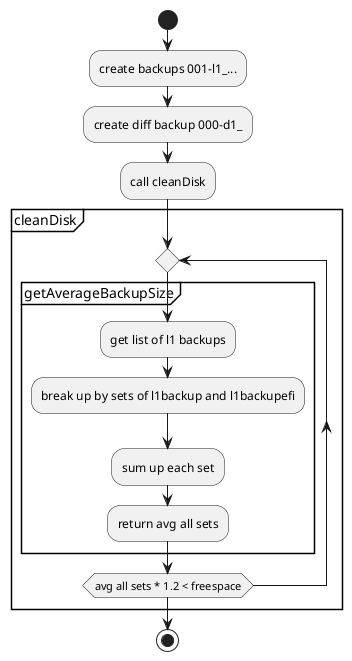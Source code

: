 @startuml

start
:create backups 001-l1_...;
:create diff backup 000-d1_;
:call cleanDisk;
partition cleanDisk {

  repeat
    partition getAverageBackupSize {
      :get list of l1 backups;
      :break up by sets of l1backup and l1backupefi;
      :sum up each set;
      :return avg all sets;
    }
  repeat while (avg all sets * 1.2 < freespace)
}
stop

@enduml
